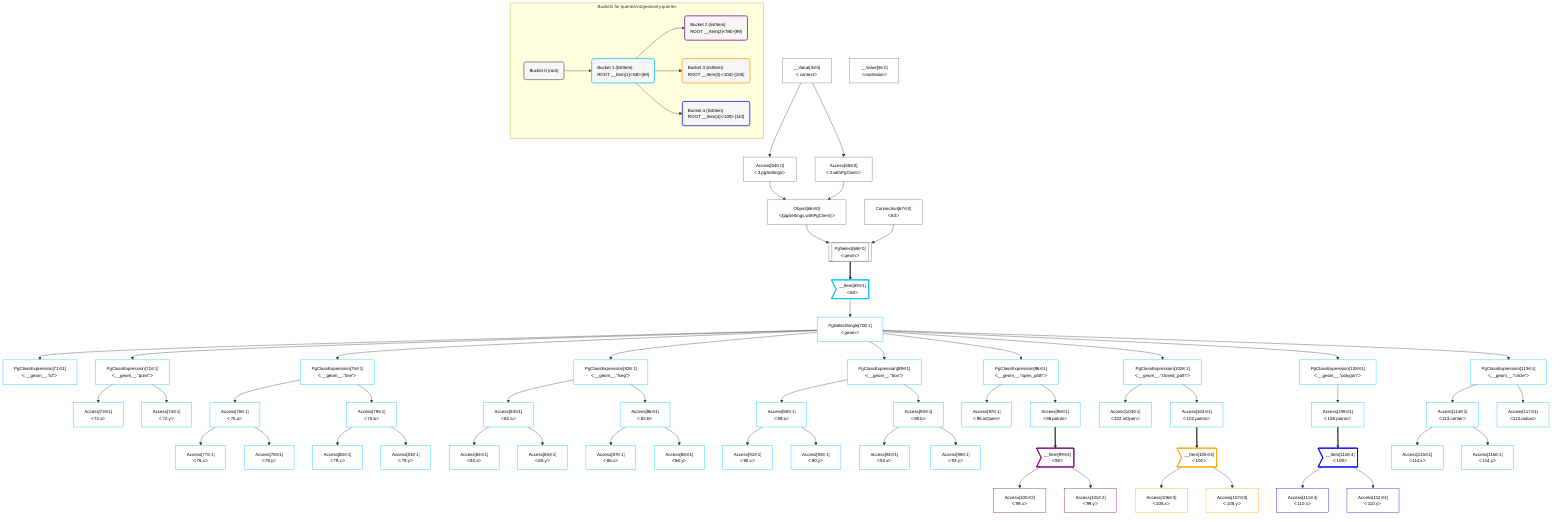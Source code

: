 %%{init: {'themeVariables': { 'fontSize': '12px'}}}%%
graph TD
    classDef path fill:#eee,stroke:#000,color:#000
    classDef plan fill:#fff,stroke-width:1px,color:#000
    classDef itemplan fill:#fff,stroke-width:2px,color:#000
    classDef sideeffectplan fill:#f00,stroke-width:2px,color:#000
    classDef bucket fill:#f6f6f6,color:#000,stroke-width:2px,text-align:left


    %% define steps
    __Value3["__Value[3∈0]<br />ᐸcontextᐳ"]:::plan
    __Value5["__Value[5∈0]<br />ᐸrootValueᐳ"]:::plan
    Access64["Access[64∈0]<br />ᐸ3.pgSettingsᐳ"]:::plan
    Access65["Access[65∈0]<br />ᐸ3.withPgClientᐳ"]:::plan
    Object66["Object[66∈0]<br />ᐸ{pgSettings,withPgClient}ᐳ"]:::plan
    Connection67["Connection[67∈0]<br />ᐸ63ᐳ"]:::plan
    PgSelect68[["PgSelect[68∈0]<br />ᐸgeomᐳ"]]:::plan
    __Item69>"__Item[69∈1]<br />ᐸ68ᐳ"]:::itemplan
    PgSelectSingle70["PgSelectSingle[70∈1]<br />ᐸgeomᐳ"]:::plan
    PgClassExpression71["PgClassExpression[71∈1]<br />ᐸ__geom__.”id”ᐳ"]:::plan
    PgClassExpression72["PgClassExpression[72∈1]<br />ᐸ__geom__.”point”ᐳ"]:::plan
    Access73["Access[73∈1]<br />ᐸ72.xᐳ"]:::plan
    Access74["Access[74∈1]<br />ᐸ72.yᐳ"]:::plan
    PgClassExpression75["PgClassExpression[75∈1]<br />ᐸ__geom__.”line”ᐳ"]:::plan
    Access76["Access[76∈1]<br />ᐸ75.aᐳ"]:::plan
    Access77["Access[77∈1]<br />ᐸ76.xᐳ"]:::plan
    Access78["Access[78∈1]<br />ᐸ76.yᐳ"]:::plan
    Access79["Access[79∈1]<br />ᐸ75.bᐳ"]:::plan
    Access80["Access[80∈1]<br />ᐸ79.xᐳ"]:::plan
    Access81["Access[81∈1]<br />ᐸ79.yᐳ"]:::plan
    PgClassExpression82["PgClassExpression[82∈1]<br />ᐸ__geom__.”lseg”ᐳ"]:::plan
    Access83["Access[83∈1]<br />ᐸ82.aᐳ"]:::plan
    Access84["Access[84∈1]<br />ᐸ83.xᐳ"]:::plan
    Access85["Access[85∈1]<br />ᐸ83.yᐳ"]:::plan
    Access86["Access[86∈1]<br />ᐸ82.bᐳ"]:::plan
    Access87["Access[87∈1]<br />ᐸ86.xᐳ"]:::plan
    Access88["Access[88∈1]<br />ᐸ86.yᐳ"]:::plan
    PgClassExpression89["PgClassExpression[89∈1]<br />ᐸ__geom__.”box”ᐳ"]:::plan
    Access90["Access[90∈1]<br />ᐸ89.aᐳ"]:::plan
    Access91["Access[91∈1]<br />ᐸ90.xᐳ"]:::plan
    Access92["Access[92∈1]<br />ᐸ90.yᐳ"]:::plan
    Access93["Access[93∈1]<br />ᐸ89.bᐳ"]:::plan
    Access94["Access[94∈1]<br />ᐸ93.xᐳ"]:::plan
    Access95["Access[95∈1]<br />ᐸ93.yᐳ"]:::plan
    PgClassExpression96["PgClassExpression[96∈1]<br />ᐸ__geom__.”open_path”ᐳ"]:::plan
    Access97["Access[97∈1]<br />ᐸ96.isOpenᐳ"]:::plan
    Access98["Access[98∈1]<br />ᐸ96.pointsᐳ"]:::plan
    __Item99>"__Item[99∈2]<br />ᐸ98ᐳ"]:::itemplan
    Access100["Access[100∈2]<br />ᐸ99.xᐳ"]:::plan
    Access101["Access[101∈2]<br />ᐸ99.yᐳ"]:::plan
    PgClassExpression102["PgClassExpression[102∈1]<br />ᐸ__geom__.”closed_path”ᐳ"]:::plan
    Access103["Access[103∈1]<br />ᐸ102.isOpenᐳ"]:::plan
    Access104["Access[104∈1]<br />ᐸ102.pointsᐳ"]:::plan
    __Item105>"__Item[105∈3]<br />ᐸ104ᐳ"]:::itemplan
    Access106["Access[106∈3]<br />ᐸ105.xᐳ"]:::plan
    Access107["Access[107∈3]<br />ᐸ105.yᐳ"]:::plan
    PgClassExpression108["PgClassExpression[108∈1]<br />ᐸ__geom__.”polygon”ᐳ"]:::plan
    Access109["Access[109∈1]<br />ᐸ108.pointsᐳ"]:::plan
    __Item110>"__Item[110∈4]<br />ᐸ109ᐳ"]:::itemplan
    Access111["Access[111∈4]<br />ᐸ110.xᐳ"]:::plan
    Access112["Access[112∈4]<br />ᐸ110.yᐳ"]:::plan
    PgClassExpression113["PgClassExpression[113∈1]<br />ᐸ__geom__.”circle”ᐳ"]:::plan
    Access114["Access[114∈1]<br />ᐸ113.centerᐳ"]:::plan
    Access115["Access[115∈1]<br />ᐸ114.xᐳ"]:::plan
    Access116["Access[116∈1]<br />ᐸ114.yᐳ"]:::plan
    Access117["Access[117∈1]<br />ᐸ113.radiusᐳ"]:::plan

    %% plan dependencies
    __Value3 --> Access64
    __Value3 --> Access65
    Access64 & Access65 --> Object66
    Object66 & Connection67 --> PgSelect68
    PgSelect68 ==> __Item69
    __Item69 --> PgSelectSingle70
    PgSelectSingle70 --> PgClassExpression71
    PgSelectSingle70 --> PgClassExpression72
    PgClassExpression72 --> Access73
    PgClassExpression72 --> Access74
    PgSelectSingle70 --> PgClassExpression75
    PgClassExpression75 --> Access76
    Access76 --> Access77
    Access76 --> Access78
    PgClassExpression75 --> Access79
    Access79 --> Access80
    Access79 --> Access81
    PgSelectSingle70 --> PgClassExpression82
    PgClassExpression82 --> Access83
    Access83 --> Access84
    Access83 --> Access85
    PgClassExpression82 --> Access86
    Access86 --> Access87
    Access86 --> Access88
    PgSelectSingle70 --> PgClassExpression89
    PgClassExpression89 --> Access90
    Access90 --> Access91
    Access90 --> Access92
    PgClassExpression89 --> Access93
    Access93 --> Access94
    Access93 --> Access95
    PgSelectSingle70 --> PgClassExpression96
    PgClassExpression96 --> Access97
    PgClassExpression96 --> Access98
    Access98 ==> __Item99
    __Item99 --> Access100
    __Item99 --> Access101
    PgSelectSingle70 --> PgClassExpression102
    PgClassExpression102 --> Access103
    PgClassExpression102 --> Access104
    Access104 ==> __Item105
    __Item105 --> Access106
    __Item105 --> Access107
    PgSelectSingle70 --> PgClassExpression108
    PgClassExpression108 --> Access109
    Access109 ==> __Item110
    __Item110 --> Access111
    __Item110 --> Access112
    PgSelectSingle70 --> PgClassExpression113
    PgClassExpression113 --> Access114
    Access114 --> Access115
    Access114 --> Access116
    PgClassExpression113 --> Access117

    subgraph "Buckets for queries/v4/geometry.queries"
    Bucket0("Bucket 0 (root)"):::bucket
    classDef bucket0 stroke:#696969
    class Bucket0,__Value3,__Value5,Access64,Access65,Object66,Connection67,PgSelect68 bucket0
    Bucket1("Bucket 1 (listItem)<br />ROOT __Item{1}ᐸ68ᐳ[69]"):::bucket
    classDef bucket1 stroke:#00bfff
    class Bucket1,__Item69,PgSelectSingle70,PgClassExpression71,PgClassExpression72,Access73,Access74,PgClassExpression75,Access76,Access77,Access78,Access79,Access80,Access81,PgClassExpression82,Access83,Access84,Access85,Access86,Access87,Access88,PgClassExpression89,Access90,Access91,Access92,Access93,Access94,Access95,PgClassExpression96,Access97,Access98,PgClassExpression102,Access103,Access104,PgClassExpression108,Access109,PgClassExpression113,Access114,Access115,Access116,Access117 bucket1
    Bucket2("Bucket 2 (listItem)<br />ROOT __Item{2}ᐸ98ᐳ[99]"):::bucket
    classDef bucket2 stroke:#7f007f
    class Bucket2,__Item99,Access100,Access101 bucket2
    Bucket3("Bucket 3 (listItem)<br />ROOT __Item{3}ᐸ104ᐳ[105]"):::bucket
    classDef bucket3 stroke:#ffa500
    class Bucket3,__Item105,Access106,Access107 bucket3
    Bucket4("Bucket 4 (listItem)<br />ROOT __Item{4}ᐸ109ᐳ[110]"):::bucket
    classDef bucket4 stroke:#0000ff
    class Bucket4,__Item110,Access111,Access112 bucket4
    Bucket0 --> Bucket1
    Bucket1 --> Bucket2 & Bucket3 & Bucket4
    end